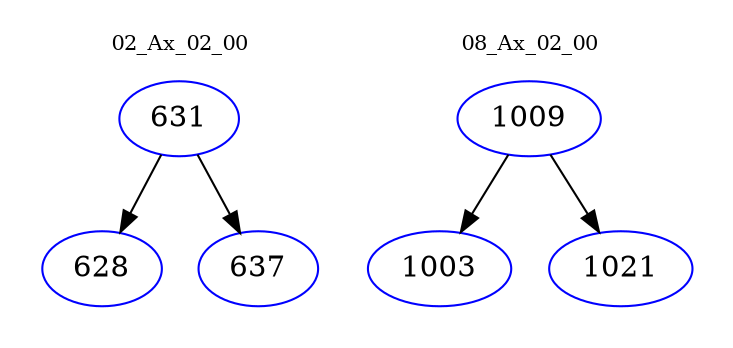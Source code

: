digraph{
subgraph cluster_0 {
color = white
label = "02_Ax_02_00";
fontsize=10;
T0_631 [label="631", color="blue"]
T0_631 -> T0_628 [color="black"]
T0_628 [label="628", color="blue"]
T0_631 -> T0_637 [color="black"]
T0_637 [label="637", color="blue"]
}
subgraph cluster_1 {
color = white
label = "08_Ax_02_00";
fontsize=10;
T1_1009 [label="1009", color="blue"]
T1_1009 -> T1_1003 [color="black"]
T1_1003 [label="1003", color="blue"]
T1_1009 -> T1_1021 [color="black"]
T1_1021 [label="1021", color="blue"]
}
}
